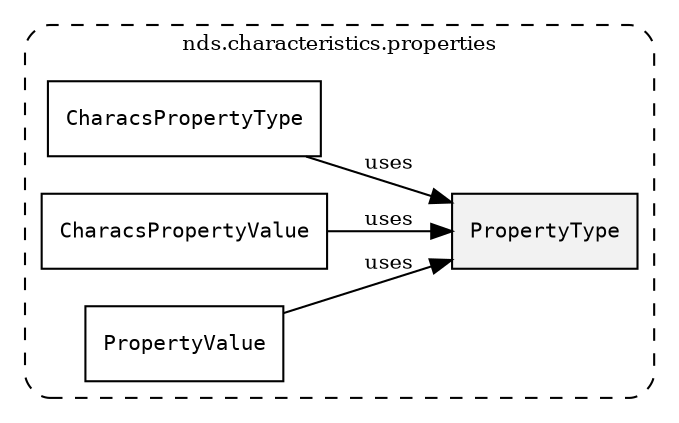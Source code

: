/**
 * This dot file creates symbol collaboration diagram for PropertyType.
 */
digraph ZSERIO
{
    node [shape=box, fontsize=10];
    rankdir="LR";
    fontsize=10;
    tooltip="PropertyType collaboration diagram";

    subgraph "cluster_nds.characteristics.properties"
    {
        style="dashed, rounded";
        label="nds.characteristics.properties";
        tooltip="Package nds.characteristics.properties";
        href="../../../content/packages/nds.characteristics.properties.html#Package-nds-characteristics-properties";
        target="_parent";

        "PropertyType" [style="filled", fillcolor="#0000000D", target="_parent", label=<<font face="monospace"><table align="center" border="0" cellspacing="0" cellpadding="0"><tr><td href="../../../content/packages/nds.characteristics.properties.html#Enum-PropertyType" title="Enum defined in nds.characteristics.properties">PropertyType</td></tr></table></font>>];
        "CharacsPropertyType" [target="_parent", label=<<font face="monospace"><table align="center" border="0" cellspacing="0" cellpadding="0"><tr><td href="../../../content/packages/nds.characteristics.properties.html#Structure-CharacsPropertyType" title="Structure defined in nds.characteristics.properties">CharacsPropertyType</td></tr></table></font>>];
        "CharacsPropertyValue" [target="_parent", label=<<font face="monospace"><table align="center" border="0" cellspacing="0" cellpadding="0"><tr><td href="../../../content/packages/nds.characteristics.properties.html#Structure-CharacsPropertyValue" title="Structure defined in nds.characteristics.properties">CharacsPropertyValue</td></tr></table></font>>];
        "PropertyValue" [target="_parent", label=<<font face="monospace"><table align="center" border="0" cellspacing="0" cellpadding="0"><tr><td href="../../../content/packages/nds.characteristics.properties.html#Choice-PropertyValue" title="Choice defined in nds.characteristics.properties">PropertyValue</td></tr></table></font>>];
    }

    "CharacsPropertyType" -> "PropertyType" [label="uses", fontsize=10];
    "CharacsPropertyValue" -> "PropertyType" [label="uses", fontsize=10];
    "PropertyValue" -> "PropertyType" [label="uses", fontsize=10];
}
